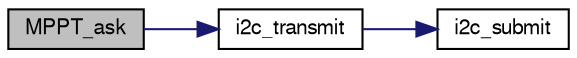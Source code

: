 digraph "MPPT_ask"
{
  edge [fontname="FreeSans",fontsize="10",labelfontname="FreeSans",labelfontsize="10"];
  node [fontname="FreeSans",fontsize="10",shape=record];
  rankdir="LR";
  Node1 [label="MPPT_ask",height=0.2,width=0.4,color="black", fillcolor="grey75", style="filled", fontcolor="black"];
  Node1 -> Node2 [color="midnightblue",fontsize="10",style="solid",fontname="FreeSans"];
  Node2 [label="i2c_transmit",height=0.2,width=0.4,color="black", fillcolor="white", style="filled",URL="$group__i2c.html#ga54405aa058f14a143b8b1b5380015927",tooltip="Submit a write only transaction. "];
  Node2 -> Node3 [color="midnightblue",fontsize="10",style="solid",fontname="FreeSans"];
  Node3 [label="i2c_submit",height=0.2,width=0.4,color="black", fillcolor="white", style="filled",URL="$group__i2c.html#ga4eed48e542a9c71b93372f5a38d7e367",tooltip="Submit a I2C transaction. "];
}
